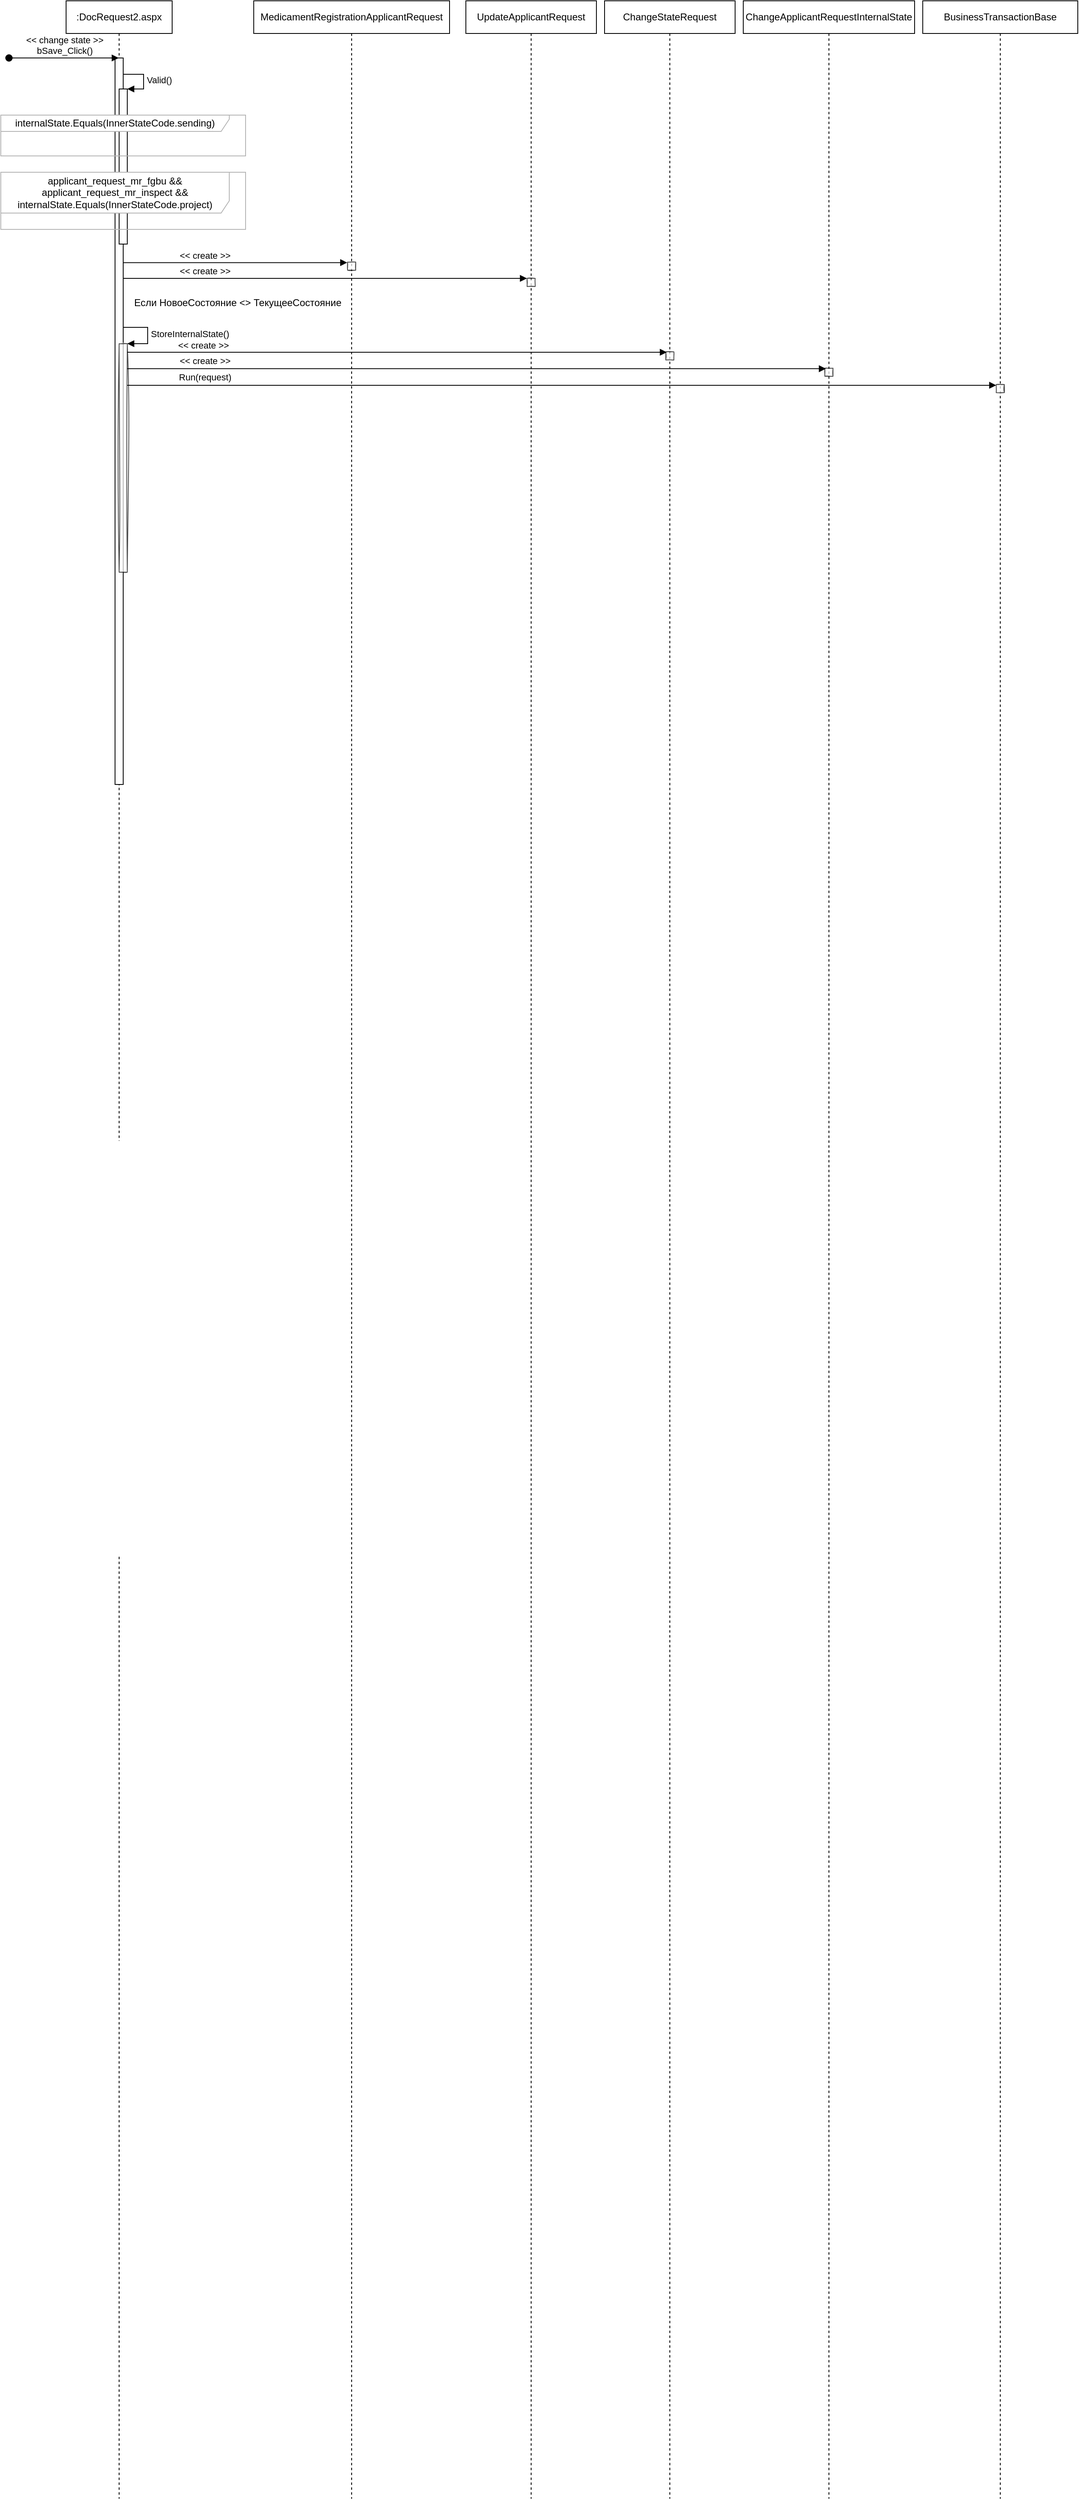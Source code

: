 <mxfile version="20.5.3" type="github">
  <diagram id="UQaIwgQZNFvI9y2s87YT" name="Страница 1">
    <mxGraphModel dx="593" dy="381" grid="1" gridSize="10" guides="1" tooltips="1" connect="1" arrows="1" fold="1" page="1" pageScale="1" pageWidth="827" pageHeight="1169" math="0" shadow="0">
      <root>
        <mxCell id="0" />
        <mxCell id="1" parent="0" />
        <mxCell id="9g1YUz6DXll8vqnvcK5T-1" value=":DocRequest2.aspx" style="shape=umlLifeline;perimeter=lifelinePerimeter;whiteSpace=wrap;html=1;container=1;collapsible=0;recursiveResize=0;outlineConnect=0;" vertex="1" parent="1">
          <mxGeometry x="150" y="40" width="130" height="3060" as="geometry" />
        </mxCell>
        <mxCell id="9g1YUz6DXll8vqnvcK5T-4" value="Valid()" style="edgeStyle=orthogonalEdgeStyle;html=1;align=left;spacingLeft=2;endArrow=block;rounded=0;entryX=1;entryY=0;" edge="1" target="9g1YUz6DXll8vqnvcK5T-3" parent="9g1YUz6DXll8vqnvcK5T-1" source="9g1YUz6DXll8vqnvcK5T-8">
          <mxGeometry relative="1" as="geometry">
            <mxPoint x="180" y="80" as="sourcePoint" />
            <Array as="points">
              <mxPoint x="95" y="90" />
              <mxPoint x="95" y="108" />
            </Array>
          </mxGeometry>
        </mxCell>
        <mxCell id="9g1YUz6DXll8vqnvcK5T-8" value="" style="html=1;points=[];perimeter=orthogonalPerimeter;" vertex="1" parent="9g1YUz6DXll8vqnvcK5T-1">
          <mxGeometry x="60" y="70" width="10" height="890" as="geometry" />
        </mxCell>
        <mxCell id="9g1YUz6DXll8vqnvcK5T-3" value="" style="html=1;points=[];perimeter=orthogonalPerimeter;" vertex="1" parent="9g1YUz6DXll8vqnvcK5T-1">
          <mxGeometry x="65" y="108" width="10" height="190" as="geometry" />
        </mxCell>
        <mxCell id="9g1YUz6DXll8vqnvcK5T-22" value="" style="html=1;points=[];perimeter=orthogonalPerimeter;sketch=1;strokeColor=#000000;opacity=70;" vertex="1" parent="9g1YUz6DXll8vqnvcK5T-1">
          <mxGeometry x="65" y="420" width="10" height="280" as="geometry" />
        </mxCell>
        <mxCell id="9g1YUz6DXll8vqnvcK5T-23" value="StoreInternalState()" style="edgeStyle=orthogonalEdgeStyle;html=1;align=left;spacingLeft=2;endArrow=block;rounded=0;entryX=1;entryY=0;" edge="1" target="9g1YUz6DXll8vqnvcK5T-22" parent="9g1YUz6DXll8vqnvcK5T-1" source="9g1YUz6DXll8vqnvcK5T-8">
          <mxGeometry relative="1" as="geometry">
            <mxPoint x="70" y="420" as="sourcePoint" />
            <Array as="points">
              <mxPoint x="100" y="400" />
              <mxPoint x="100" y="420" />
            </Array>
          </mxGeometry>
        </mxCell>
        <mxCell id="9g1YUz6DXll8vqnvcK5T-2" value="&amp;lt;&amp;lt; change state &amp;gt;&amp;gt;&lt;br&gt;bSave_Click()" style="html=1;verticalAlign=bottom;startArrow=oval;startFill=1;endArrow=block;startSize=8;rounded=0;" edge="1" parent="1" target="9g1YUz6DXll8vqnvcK5T-1">
          <mxGeometry width="60" relative="1" as="geometry">
            <mxPoint x="80" y="110" as="sourcePoint" />
            <mxPoint x="140" y="110" as="targetPoint" />
          </mxGeometry>
        </mxCell>
        <mxCell id="9g1YUz6DXll8vqnvcK5T-6" value="internalState.Equals(InnerStateCode.sending)" style="shape=umlFrame;whiteSpace=wrap;html=1;width=280;height=20;strokeColor=#B3B3B3;" vertex="1" parent="1">
          <mxGeometry x="70" y="180" width="300" height="50" as="geometry" />
        </mxCell>
        <mxCell id="9g1YUz6DXll8vqnvcK5T-7" value="applicant_request_mr_fgbu &amp;amp;&amp;amp;&lt;br&gt;applicant_request_mr_inspect &amp;amp;&amp;amp;&lt;br&gt;internalState.Equals(InnerStateCode.project)" style="shape=umlFrame;whiteSpace=wrap;html=1;width=280;height=50;strokeColor=#B3B3B3;" vertex="1" parent="1">
          <mxGeometry x="70" y="250" width="300" height="70" as="geometry" />
        </mxCell>
        <mxCell id="9g1YUz6DXll8vqnvcK5T-9" value="MedicamentRegistrationApplicantRequest" style="shape=umlLifeline;perimeter=lifelinePerimeter;whiteSpace=wrap;html=1;container=1;collapsible=0;recursiveResize=0;outlineConnect=0;" vertex="1" parent="1">
          <mxGeometry x="380" y="40" width="240" height="3060" as="geometry" />
        </mxCell>
        <mxCell id="9g1YUz6DXll8vqnvcK5T-17" value="" style="html=1;points=[];perimeter=orthogonalPerimeter;sketch=1;strokeColor=#000000;opacity=70;" vertex="1" parent="9g1YUz6DXll8vqnvcK5T-9">
          <mxGeometry x="115" y="320" width="10" height="10" as="geometry" />
        </mxCell>
        <mxCell id="9g1YUz6DXll8vqnvcK5T-16" value="&amp;lt;&amp;lt; create &amp;gt;&amp;gt;" style="html=1;verticalAlign=bottom;endArrow=block;rounded=0;entryX=-0.043;entryY=0.074;entryDx=0;entryDy=0;entryPerimeter=0;" edge="1" parent="1" source="9g1YUz6DXll8vqnvcK5T-8" target="9g1YUz6DXll8vqnvcK5T-17">
          <mxGeometry x="-0.274" width="80" relative="1" as="geometry">
            <mxPoint x="440" y="280" as="sourcePoint" />
            <mxPoint x="520" y="280" as="targetPoint" />
            <mxPoint as="offset" />
          </mxGeometry>
        </mxCell>
        <mxCell id="9g1YUz6DXll8vqnvcK5T-18" value="UpdateApplicantRequest" style="shape=umlLifeline;perimeter=lifelinePerimeter;whiteSpace=wrap;html=1;container=1;collapsible=0;recursiveResize=0;outlineConnect=0;" vertex="1" parent="1">
          <mxGeometry x="640" y="40" width="160" height="3060" as="geometry" />
        </mxCell>
        <mxCell id="9g1YUz6DXll8vqnvcK5T-19" value="" style="html=1;points=[];perimeter=orthogonalPerimeter;sketch=1;strokeColor=#000000;opacity=70;" vertex="1" parent="9g1YUz6DXll8vqnvcK5T-18">
          <mxGeometry x="75" y="340" width="10" height="10" as="geometry" />
        </mxCell>
        <mxCell id="9g1YUz6DXll8vqnvcK5T-20" value="&amp;lt;&amp;lt; create &amp;gt;&amp;gt;" style="html=1;verticalAlign=bottom;endArrow=block;rounded=0;entryX=-0.015;entryY=0;entryDx=0;entryDy=0;entryPerimeter=0;" edge="1" parent="1" source="9g1YUz6DXll8vqnvcK5T-8" target="9g1YUz6DXll8vqnvcK5T-19">
          <mxGeometry x="-0.596" width="80" relative="1" as="geometry">
            <mxPoint x="230" y="370.86" as="sourcePoint" />
            <mxPoint x="505.57" y="370.86" as="targetPoint" />
            <mxPoint as="offset" />
          </mxGeometry>
        </mxCell>
        <mxCell id="9g1YUz6DXll8vqnvcK5T-21" value="Если НовоеСостояние &amp;lt;&amp;gt; ТекущееСостояние" style="text;html=1;align=center;verticalAlign=middle;resizable=0;points=[];autosize=1;strokeColor=none;fillColor=none;" vertex="1" parent="1">
          <mxGeometry x="220" y="395" width="280" height="30" as="geometry" />
        </mxCell>
        <mxCell id="9g1YUz6DXll8vqnvcK5T-24" value="ChangeStateRequest" style="shape=umlLifeline;perimeter=lifelinePerimeter;whiteSpace=wrap;html=1;container=1;collapsible=0;recursiveResize=0;outlineConnect=0;" vertex="1" parent="1">
          <mxGeometry x="810" y="40" width="160" height="3060" as="geometry" />
        </mxCell>
        <mxCell id="9g1YUz6DXll8vqnvcK5T-25" value="" style="html=1;points=[];perimeter=orthogonalPerimeter;sketch=1;strokeColor=#000000;opacity=70;" vertex="1" parent="9g1YUz6DXll8vqnvcK5T-24">
          <mxGeometry x="75" y="430" width="10" height="10" as="geometry" />
        </mxCell>
        <mxCell id="9g1YUz6DXll8vqnvcK5T-26" value="&amp;lt;&amp;lt; create &amp;gt;&amp;gt;" style="html=1;verticalAlign=bottom;endArrow=block;rounded=0;entryX=0.133;entryY=0.05;entryDx=0;entryDy=0;entryPerimeter=0;" edge="1" parent="1" source="9g1YUz6DXll8vqnvcK5T-22" target="9g1YUz6DXll8vqnvcK5T-25">
          <mxGeometry x="-0.72" width="80" relative="1" as="geometry">
            <mxPoint x="230" y="390" as="sourcePoint" />
            <mxPoint x="724.85" y="390" as="targetPoint" />
            <mxPoint as="offset" />
          </mxGeometry>
        </mxCell>
        <mxCell id="9g1YUz6DXll8vqnvcK5T-27" value="ChangeApplicantRequestInternalState" style="shape=umlLifeline;perimeter=lifelinePerimeter;whiteSpace=wrap;html=1;container=1;collapsible=0;recursiveResize=0;outlineConnect=0;" vertex="1" parent="1">
          <mxGeometry x="980" y="40" width="210" height="3060" as="geometry" />
        </mxCell>
        <mxCell id="9g1YUz6DXll8vqnvcK5T-28" value="" style="html=1;points=[];perimeter=orthogonalPerimeter;sketch=1;strokeColor=#000000;opacity=70;" vertex="1" parent="9g1YUz6DXll8vqnvcK5T-27">
          <mxGeometry x="100" y="450" width="10" height="10" as="geometry" />
        </mxCell>
        <mxCell id="9g1YUz6DXll8vqnvcK5T-29" value="&amp;lt;&amp;lt; create &amp;gt;&amp;gt;" style="html=1;verticalAlign=bottom;endArrow=block;rounded=0;entryX=0.124;entryY=0.065;entryDx=0;entryDy=0;entryPerimeter=0;" edge="1" parent="1" source="9g1YUz6DXll8vqnvcK5T-22" target="9g1YUz6DXll8vqnvcK5T-28">
          <mxGeometry x="-0.778" y="1" width="80" relative="1" as="geometry">
            <mxPoint x="235" y="480.5" as="sourcePoint" />
            <mxPoint x="1080" y="490" as="targetPoint" />
            <mxPoint as="offset" />
          </mxGeometry>
        </mxCell>
        <mxCell id="9g1YUz6DXll8vqnvcK5T-30" value="BusinessTransactionBase" style="shape=umlLifeline;perimeter=lifelinePerimeter;whiteSpace=wrap;html=1;container=1;collapsible=0;recursiveResize=0;outlineConnect=0;" vertex="1" parent="1">
          <mxGeometry x="1200" y="40" width="190" height="3060" as="geometry" />
        </mxCell>
        <mxCell id="9g1YUz6DXll8vqnvcK5T-31" value="" style="html=1;points=[];perimeter=orthogonalPerimeter;sketch=1;strokeColor=#000000;opacity=70;" vertex="1" parent="9g1YUz6DXll8vqnvcK5T-30">
          <mxGeometry x="90" y="470" width="10" height="10" as="geometry" />
        </mxCell>
        <mxCell id="9g1YUz6DXll8vqnvcK5T-32" value="Run(request)" style="html=1;verticalAlign=bottom;endArrow=block;rounded=0;entryX=0.003;entryY=0.094;entryDx=0;entryDy=0;entryPerimeter=0;" edge="1" parent="1" source="9g1YUz6DXll8vqnvcK5T-22" target="9g1YUz6DXll8vqnvcK5T-31">
          <mxGeometry x="-0.822" y="1" width="80" relative="1" as="geometry">
            <mxPoint x="235" y="500.65" as="sourcePoint" />
            <mxPoint x="1091.24" y="500.65" as="targetPoint" />
            <mxPoint as="offset" />
          </mxGeometry>
        </mxCell>
      </root>
    </mxGraphModel>
  </diagram>
</mxfile>
